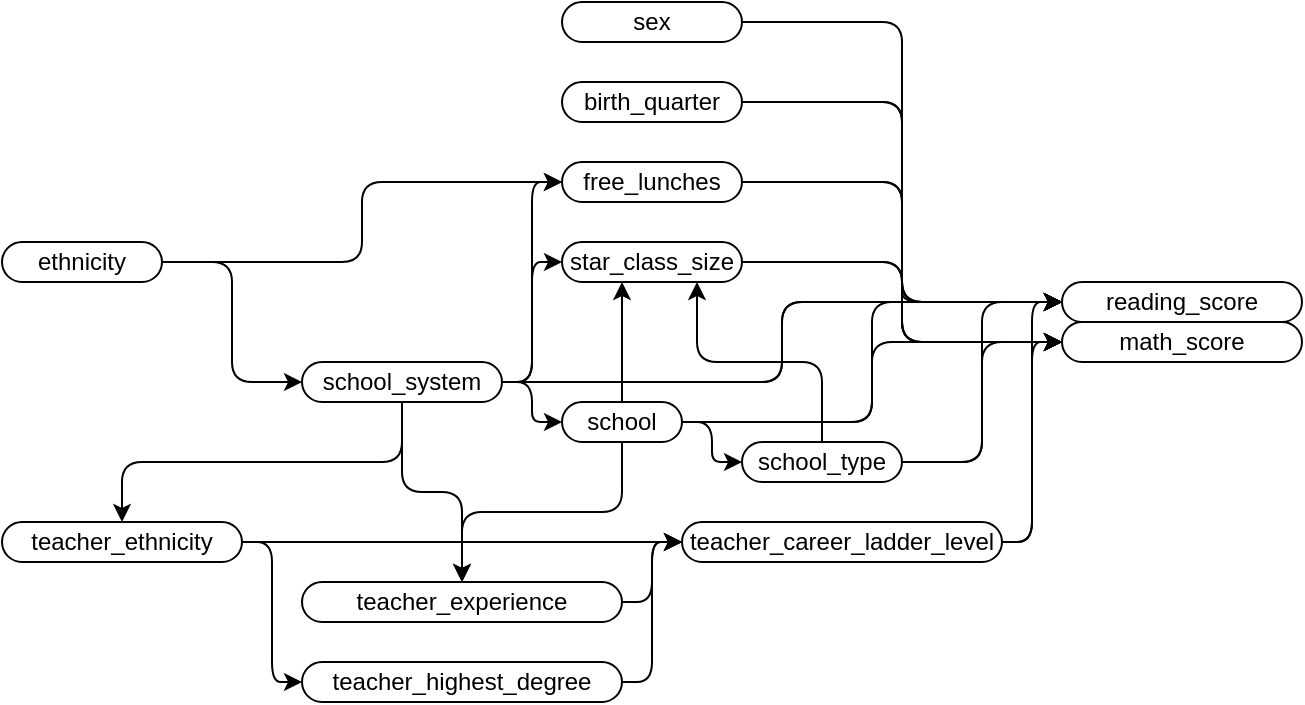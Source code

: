 <mxfile version="23.0.2" type="device">
  <diagram name="Page-1" id="XAbGzC7_as5IXfHcZAyQ">
    <mxGraphModel dx="989" dy="626" grid="1" gridSize="10" guides="1" tooltips="1" connect="1" arrows="1" fold="1" page="1" pageScale="1" pageWidth="850" pageHeight="1100" background="none" math="0" shadow="0">
      <root>
        <mxCell id="0" />
        <mxCell id="1" parent="0" />
        <mxCell id="8Z5BDFkZx1NEjRs9hzVs-10" style="edgeStyle=elbowEdgeStyle;shape=connector;rounded=1;orthogonalLoop=1;jettySize=auto;html=1;labelBackgroundColor=default;strokeColor=default;align=center;verticalAlign=middle;fontFamily=Helvetica;fontSize=11;fontColor=default;endArrow=classic;" edge="1" parent="1" source="-rzew7l4kw_9RP8lfYAQ-1" target="-rzew7l4kw_9RP8lfYAQ-5">
          <mxGeometry relative="1" as="geometry" />
        </mxCell>
        <mxCell id="-rzew7l4kw_9RP8lfYAQ-1" value="sex" style="rounded=1;whiteSpace=wrap;html=1;arcSize=50;" parent="1" vertex="1">
          <mxGeometry x="320" y="40" width="90" height="20" as="geometry" />
        </mxCell>
        <mxCell id="-rzew7l4kw_9RP8lfYAQ-23" style="edgeStyle=elbowEdgeStyle;shape=connector;curved=0;rounded=1;orthogonalLoop=1;jettySize=auto;html=1;labelBackgroundColor=default;strokeColor=default;align=center;verticalAlign=middle;fontFamily=Helvetica;fontSize=11;fontColor=default;endArrow=classic;" parent="1" source="-rzew7l4kw_9RP8lfYAQ-2" target="-rzew7l4kw_9RP8lfYAQ-15" edge="1">
          <mxGeometry relative="1" as="geometry" />
        </mxCell>
        <mxCell id="-rzew7l4kw_9RP8lfYAQ-33" style="edgeStyle=elbowEdgeStyle;shape=connector;curved=0;rounded=1;orthogonalLoop=1;jettySize=auto;html=1;labelBackgroundColor=default;strokeColor=default;align=center;verticalAlign=middle;fontFamily=Helvetica;fontSize=11;fontColor=default;endArrow=classic;" parent="1" source="-rzew7l4kw_9RP8lfYAQ-2" target="-rzew7l4kw_9RP8lfYAQ-9" edge="1">
          <mxGeometry relative="1" as="geometry" />
        </mxCell>
        <mxCell id="-rzew7l4kw_9RP8lfYAQ-2" value="ethnicity" style="rounded=1;whiteSpace=wrap;html=1;arcSize=50;" parent="1" vertex="1">
          <mxGeometry x="40" y="160" width="80" height="20" as="geometry" />
        </mxCell>
        <mxCell id="-rzew7l4kw_9RP8lfYAQ-40" style="edgeStyle=elbowEdgeStyle;shape=connector;curved=0;rounded=1;orthogonalLoop=1;jettySize=auto;html=1;labelBackgroundColor=default;strokeColor=default;align=center;verticalAlign=middle;fontFamily=Helvetica;fontSize=11;fontColor=default;endArrow=classic;" parent="1" source="-rzew7l4kw_9RP8lfYAQ-3" target="-rzew7l4kw_9RP8lfYAQ-5" edge="1">
          <mxGeometry relative="1" as="geometry" />
        </mxCell>
        <mxCell id="-rzew7l4kw_9RP8lfYAQ-41" style="edgeStyle=elbowEdgeStyle;shape=connector;curved=0;rounded=1;orthogonalLoop=1;jettySize=auto;html=1;labelBackgroundColor=default;strokeColor=default;align=center;verticalAlign=middle;fontFamily=Helvetica;fontSize=11;fontColor=default;endArrow=classic;" parent="1" source="-rzew7l4kw_9RP8lfYAQ-3" target="-rzew7l4kw_9RP8lfYAQ-6" edge="1">
          <mxGeometry relative="1" as="geometry" />
        </mxCell>
        <mxCell id="-rzew7l4kw_9RP8lfYAQ-3" value="birth_quarter" style="rounded=1;whiteSpace=wrap;html=1;arcSize=50;" parent="1" vertex="1">
          <mxGeometry x="320" y="80" width="90" height="20" as="geometry" />
        </mxCell>
        <mxCell id="-rzew7l4kw_9RP8lfYAQ-38" style="edgeStyle=elbowEdgeStyle;shape=connector;curved=0;rounded=1;orthogonalLoop=1;jettySize=auto;html=1;labelBackgroundColor=default;strokeColor=default;align=center;verticalAlign=middle;fontFamily=Helvetica;fontSize=11;fontColor=default;endArrow=classic;" parent="1" source="-rzew7l4kw_9RP8lfYAQ-4" target="-rzew7l4kw_9RP8lfYAQ-5" edge="1">
          <mxGeometry relative="1" as="geometry" />
        </mxCell>
        <mxCell id="-rzew7l4kw_9RP8lfYAQ-39" style="edgeStyle=elbowEdgeStyle;shape=connector;curved=0;rounded=1;orthogonalLoop=1;jettySize=auto;html=1;labelBackgroundColor=default;strokeColor=default;align=center;verticalAlign=middle;fontFamily=Helvetica;fontSize=11;fontColor=default;endArrow=classic;" parent="1" source="-rzew7l4kw_9RP8lfYAQ-4" target="-rzew7l4kw_9RP8lfYAQ-6" edge="1">
          <mxGeometry relative="1" as="geometry" />
        </mxCell>
        <mxCell id="-rzew7l4kw_9RP8lfYAQ-4" value="star_class_size" style="rounded=1;whiteSpace=wrap;html=1;arcSize=50;" parent="1" vertex="1">
          <mxGeometry x="320" y="160" width="90" height="20" as="geometry" />
        </mxCell>
        <mxCell id="-rzew7l4kw_9RP8lfYAQ-5" value="reading_score" style="rounded=1;whiteSpace=wrap;html=1;arcSize=50;" parent="1" vertex="1">
          <mxGeometry x="570" y="180" width="120" height="20" as="geometry" />
        </mxCell>
        <mxCell id="-rzew7l4kw_9RP8lfYAQ-6" value="math_score" style="rounded=1;whiteSpace=wrap;html=1;arcSize=50;" parent="1" vertex="1">
          <mxGeometry x="570" y="200" width="120" height="20" as="geometry" />
        </mxCell>
        <mxCell id="-rzew7l4kw_9RP8lfYAQ-36" style="edgeStyle=elbowEdgeStyle;shape=connector;curved=0;rounded=1;orthogonalLoop=1;jettySize=auto;html=1;labelBackgroundColor=default;strokeColor=default;align=center;verticalAlign=middle;fontFamily=Helvetica;fontSize=11;fontColor=default;endArrow=classic;" parent="1" source="-rzew7l4kw_9RP8lfYAQ-9" target="-rzew7l4kw_9RP8lfYAQ-5" edge="1">
          <mxGeometry relative="1" as="geometry" />
        </mxCell>
        <mxCell id="-rzew7l4kw_9RP8lfYAQ-37" style="edgeStyle=elbowEdgeStyle;shape=connector;curved=0;rounded=1;orthogonalLoop=1;jettySize=auto;html=1;labelBackgroundColor=default;strokeColor=default;align=center;verticalAlign=middle;fontFamily=Helvetica;fontSize=11;fontColor=default;endArrow=classic;" parent="1" source="-rzew7l4kw_9RP8lfYAQ-9" target="-rzew7l4kw_9RP8lfYAQ-6" edge="1">
          <mxGeometry relative="1" as="geometry" />
        </mxCell>
        <mxCell id="-rzew7l4kw_9RP8lfYAQ-9" value="free_lunches" style="rounded=1;whiteSpace=wrap;html=1;arcSize=50;" parent="1" vertex="1">
          <mxGeometry x="320" y="120" width="90" height="20" as="geometry" />
        </mxCell>
        <mxCell id="-rzew7l4kw_9RP8lfYAQ-24" style="edgeStyle=elbowEdgeStyle;shape=connector;curved=0;rounded=1;orthogonalLoop=1;jettySize=auto;html=1;labelBackgroundColor=default;strokeColor=default;align=center;verticalAlign=middle;fontFamily=Helvetica;fontSize=11;fontColor=default;endArrow=classic;" parent="1" source="-rzew7l4kw_9RP8lfYAQ-10" target="-rzew7l4kw_9RP8lfYAQ-6" edge="1">
          <mxGeometry relative="1" as="geometry" />
        </mxCell>
        <mxCell id="-rzew7l4kw_9RP8lfYAQ-25" style="edgeStyle=elbowEdgeStyle;shape=connector;curved=0;rounded=1;orthogonalLoop=1;jettySize=auto;html=1;labelBackgroundColor=default;strokeColor=default;align=center;verticalAlign=middle;fontFamily=Helvetica;fontSize=11;fontColor=default;endArrow=classic;" parent="1" source="-rzew7l4kw_9RP8lfYAQ-10" target="-rzew7l4kw_9RP8lfYAQ-5" edge="1">
          <mxGeometry relative="1" as="geometry" />
        </mxCell>
        <mxCell id="8Z5BDFkZx1NEjRs9hzVs-4" style="edgeStyle=elbowEdgeStyle;shape=connector;curved=0;rounded=1;orthogonalLoop=1;jettySize=auto;html=1;entryX=0.75;entryY=1;entryDx=0;entryDy=0;labelBackgroundColor=default;strokeColor=default;align=center;verticalAlign=middle;fontFamily=Helvetica;fontSize=11;fontColor=default;endArrow=classic;" edge="1" parent="1" source="-rzew7l4kw_9RP8lfYAQ-10" target="-rzew7l4kw_9RP8lfYAQ-4">
          <mxGeometry relative="1" as="geometry" />
        </mxCell>
        <mxCell id="-rzew7l4kw_9RP8lfYAQ-10" value="school_type" style="rounded=1;whiteSpace=wrap;html=1;arcSize=50;" parent="1" vertex="1">
          <mxGeometry x="410" y="260" width="80" height="20" as="geometry" />
        </mxCell>
        <mxCell id="-rzew7l4kw_9RP8lfYAQ-11" value="teacher_highest_degree" style="rounded=1;whiteSpace=wrap;html=1;arcSize=50;" parent="1" vertex="1">
          <mxGeometry x="190" y="370" width="160" height="20" as="geometry" />
        </mxCell>
        <mxCell id="-rzew7l4kw_9RP8lfYAQ-20" style="edgeStyle=elbowEdgeStyle;shape=connector;rounded=1;orthogonalLoop=1;jettySize=auto;html=1;labelBackgroundColor=default;strokeColor=default;align=center;verticalAlign=middle;fontFamily=Helvetica;fontSize=11;fontColor=default;endArrow=classic;curved=0;" parent="1" source="-rzew7l4kw_9RP8lfYAQ-12" target="-rzew7l4kw_9RP8lfYAQ-13" edge="1">
          <mxGeometry relative="1" as="geometry" />
        </mxCell>
        <mxCell id="-rzew7l4kw_9RP8lfYAQ-12" value="teacher_experience" style="rounded=1;whiteSpace=wrap;html=1;arcSize=50;" parent="1" vertex="1">
          <mxGeometry x="190" y="330" width="160" height="20" as="geometry" />
        </mxCell>
        <mxCell id="-rzew7l4kw_9RP8lfYAQ-34" style="edgeStyle=elbowEdgeStyle;shape=connector;curved=0;rounded=1;orthogonalLoop=1;jettySize=auto;html=1;labelBackgroundColor=default;strokeColor=default;align=center;verticalAlign=middle;fontFamily=Helvetica;fontSize=11;fontColor=default;endArrow=classic;" parent="1" source="-rzew7l4kw_9RP8lfYAQ-13" target="-rzew7l4kw_9RP8lfYAQ-6" edge="1">
          <mxGeometry relative="1" as="geometry" />
        </mxCell>
        <mxCell id="-rzew7l4kw_9RP8lfYAQ-35" style="edgeStyle=elbowEdgeStyle;shape=connector;curved=0;rounded=1;orthogonalLoop=1;jettySize=auto;html=1;labelBackgroundColor=default;strokeColor=default;align=center;verticalAlign=middle;fontFamily=Helvetica;fontSize=11;fontColor=default;endArrow=classic;" parent="1" source="-rzew7l4kw_9RP8lfYAQ-13" target="-rzew7l4kw_9RP8lfYAQ-5" edge="1">
          <mxGeometry relative="1" as="geometry" />
        </mxCell>
        <mxCell id="-rzew7l4kw_9RP8lfYAQ-13" value="teacher_career_ladder_level" style="rounded=1;whiteSpace=wrap;html=1;arcSize=50;" parent="1" vertex="1">
          <mxGeometry x="380" y="300" width="160" height="20" as="geometry" />
        </mxCell>
        <mxCell id="-rzew7l4kw_9RP8lfYAQ-18" style="edgeStyle=elbowEdgeStyle;shape=connector;rounded=1;orthogonalLoop=1;jettySize=auto;html=1;labelBackgroundColor=default;strokeColor=default;align=center;verticalAlign=middle;fontFamily=Helvetica;fontSize=11;fontColor=default;endArrow=classic;curved=0;" parent="1" source="-rzew7l4kw_9RP8lfYAQ-14" target="-rzew7l4kw_9RP8lfYAQ-11" edge="1">
          <mxGeometry relative="1" as="geometry" />
        </mxCell>
        <mxCell id="-rzew7l4kw_9RP8lfYAQ-19" style="edgeStyle=elbowEdgeStyle;shape=connector;rounded=1;orthogonalLoop=1;jettySize=auto;html=1;labelBackgroundColor=default;strokeColor=default;align=center;verticalAlign=middle;fontFamily=Helvetica;fontSize=11;fontColor=default;endArrow=classic;curved=0;" parent="1" source="-rzew7l4kw_9RP8lfYAQ-14" target="-rzew7l4kw_9RP8lfYAQ-13" edge="1">
          <mxGeometry relative="1" as="geometry" />
        </mxCell>
        <mxCell id="-rzew7l4kw_9RP8lfYAQ-14" value="teacher_ethnicity" style="rounded=1;whiteSpace=wrap;html=1;arcSize=50;" parent="1" vertex="1">
          <mxGeometry x="40" y="300" width="120" height="20" as="geometry" />
        </mxCell>
        <mxCell id="-rzew7l4kw_9RP8lfYAQ-22" style="edgeStyle=elbowEdgeStyle;shape=connector;curved=0;rounded=1;orthogonalLoop=1;jettySize=auto;html=1;labelBackgroundColor=default;strokeColor=default;align=center;verticalAlign=middle;fontFamily=Helvetica;fontSize=11;fontColor=default;endArrow=classic;" parent="1" source="-rzew7l4kw_9RP8lfYAQ-15" target="-rzew7l4kw_9RP8lfYAQ-16" edge="1">
          <mxGeometry relative="1" as="geometry" />
        </mxCell>
        <mxCell id="-rzew7l4kw_9RP8lfYAQ-28" style="edgeStyle=elbowEdgeStyle;shape=connector;curved=0;rounded=1;orthogonalLoop=1;jettySize=auto;html=1;labelBackgroundColor=default;strokeColor=default;align=center;verticalAlign=middle;fontFamily=Helvetica;fontSize=11;fontColor=default;endArrow=classic;" parent="1" source="-rzew7l4kw_9RP8lfYAQ-15" target="-rzew7l4kw_9RP8lfYAQ-5" edge="1">
          <mxGeometry relative="1" as="geometry" />
        </mxCell>
        <mxCell id="-rzew7l4kw_9RP8lfYAQ-29" style="edgeStyle=elbowEdgeStyle;shape=connector;curved=0;rounded=1;orthogonalLoop=1;jettySize=auto;html=1;labelBackgroundColor=default;strokeColor=default;align=center;verticalAlign=middle;fontFamily=Helvetica;fontSize=11;fontColor=default;endArrow=classic;" parent="1" source="-rzew7l4kw_9RP8lfYAQ-15" target="-rzew7l4kw_9RP8lfYAQ-5" edge="1">
          <mxGeometry relative="1" as="geometry" />
        </mxCell>
        <mxCell id="-rzew7l4kw_9RP8lfYAQ-30" style="edgeStyle=elbowEdgeStyle;shape=connector;curved=0;rounded=1;orthogonalLoop=1;jettySize=auto;html=1;labelBackgroundColor=default;strokeColor=default;align=center;verticalAlign=middle;fontFamily=Helvetica;fontSize=11;fontColor=default;endArrow=classic;" parent="1" source="-rzew7l4kw_9RP8lfYAQ-15" target="-rzew7l4kw_9RP8lfYAQ-9" edge="1">
          <mxGeometry relative="1" as="geometry" />
        </mxCell>
        <mxCell id="8Z5BDFkZx1NEjRs9hzVs-2" style="edgeStyle=elbowEdgeStyle;shape=connector;curved=0;rounded=1;orthogonalLoop=1;jettySize=auto;html=1;labelBackgroundColor=default;strokeColor=default;align=center;verticalAlign=middle;fontFamily=Helvetica;fontSize=11;fontColor=default;endArrow=classic;" edge="1" parent="1" source="-rzew7l4kw_9RP8lfYAQ-15" target="-rzew7l4kw_9RP8lfYAQ-4">
          <mxGeometry relative="1" as="geometry" />
        </mxCell>
        <mxCell id="8Z5BDFkZx1NEjRs9hzVs-6" style="edgeStyle=elbowEdgeStyle;shape=connector;rounded=1;orthogonalLoop=1;jettySize=auto;html=1;labelBackgroundColor=default;strokeColor=default;align=center;verticalAlign=middle;fontFamily=Helvetica;fontSize=11;fontColor=default;endArrow=classic;elbow=vertical;" edge="1" parent="1" source="-rzew7l4kw_9RP8lfYAQ-15" target="-rzew7l4kw_9RP8lfYAQ-14">
          <mxGeometry relative="1" as="geometry" />
        </mxCell>
        <mxCell id="8Z5BDFkZx1NEjRs9hzVs-9" style="edgeStyle=elbowEdgeStyle;shape=connector;rounded=1;orthogonalLoop=1;jettySize=auto;elbow=vertical;html=1;labelBackgroundColor=default;strokeColor=default;align=center;verticalAlign=middle;fontFamily=Helvetica;fontSize=11;fontColor=default;endArrow=classic;" edge="1" parent="1" source="-rzew7l4kw_9RP8lfYAQ-15" target="-rzew7l4kw_9RP8lfYAQ-12">
          <mxGeometry relative="1" as="geometry" />
        </mxCell>
        <mxCell id="-rzew7l4kw_9RP8lfYAQ-15" value="school_system" style="rounded=1;whiteSpace=wrap;html=1;arcSize=50;" parent="1" vertex="1">
          <mxGeometry x="190" y="220" width="100" height="20" as="geometry" />
        </mxCell>
        <mxCell id="-rzew7l4kw_9RP8lfYAQ-21" style="edgeStyle=elbowEdgeStyle;shape=connector;curved=0;rounded=1;orthogonalLoop=1;jettySize=auto;html=1;labelBackgroundColor=default;strokeColor=default;align=center;verticalAlign=middle;fontFamily=Helvetica;fontSize=11;fontColor=default;endArrow=classic;" parent="1" source="-rzew7l4kw_9RP8lfYAQ-16" target="-rzew7l4kw_9RP8lfYAQ-10" edge="1">
          <mxGeometry relative="1" as="geometry" />
        </mxCell>
        <mxCell id="-rzew7l4kw_9RP8lfYAQ-26" style="edgeStyle=elbowEdgeStyle;shape=connector;curved=0;rounded=1;orthogonalLoop=1;jettySize=auto;html=1;labelBackgroundColor=default;strokeColor=default;align=center;verticalAlign=middle;fontFamily=Helvetica;fontSize=11;fontColor=default;endArrow=classic;" parent="1" source="-rzew7l4kw_9RP8lfYAQ-16" target="-rzew7l4kw_9RP8lfYAQ-6" edge="1">
          <mxGeometry relative="1" as="geometry" />
        </mxCell>
        <mxCell id="-rzew7l4kw_9RP8lfYAQ-27" style="edgeStyle=elbowEdgeStyle;shape=connector;curved=0;rounded=1;orthogonalLoop=1;jettySize=auto;html=1;labelBackgroundColor=default;strokeColor=default;align=center;verticalAlign=middle;fontFamily=Helvetica;fontSize=11;fontColor=default;endArrow=classic;" parent="1" source="-rzew7l4kw_9RP8lfYAQ-16" target="-rzew7l4kw_9RP8lfYAQ-5" edge="1">
          <mxGeometry relative="1" as="geometry" />
        </mxCell>
        <mxCell id="8Z5BDFkZx1NEjRs9hzVs-3" style="edgeStyle=elbowEdgeStyle;shape=connector;curved=0;rounded=1;orthogonalLoop=1;jettySize=auto;html=1;labelBackgroundColor=default;strokeColor=default;align=center;verticalAlign=middle;fontFamily=Helvetica;fontSize=11;fontColor=default;endArrow=classic;" edge="1" parent="1" source="-rzew7l4kw_9RP8lfYAQ-16" target="-rzew7l4kw_9RP8lfYAQ-4">
          <mxGeometry relative="1" as="geometry" />
        </mxCell>
        <mxCell id="8Z5BDFkZx1NEjRs9hzVs-8" style="edgeStyle=elbowEdgeStyle;shape=connector;rounded=1;orthogonalLoop=1;jettySize=auto;elbow=vertical;html=1;labelBackgroundColor=default;strokeColor=default;align=center;verticalAlign=middle;fontFamily=Helvetica;fontSize=11;fontColor=default;endArrow=classic;" edge="1" parent="1" source="-rzew7l4kw_9RP8lfYAQ-16" target="-rzew7l4kw_9RP8lfYAQ-12">
          <mxGeometry relative="1" as="geometry" />
        </mxCell>
        <mxCell id="-rzew7l4kw_9RP8lfYAQ-16" value="school" style="rounded=1;whiteSpace=wrap;html=1;arcSize=50;" parent="1" vertex="1">
          <mxGeometry x="320" y="240" width="60" height="20" as="geometry" />
        </mxCell>
        <mxCell id="-rzew7l4kw_9RP8lfYAQ-17" style="edgeStyle=elbowEdgeStyle;rounded=1;orthogonalLoop=1;jettySize=auto;html=1;curved=0;" parent="1" source="-rzew7l4kw_9RP8lfYAQ-11" target="-rzew7l4kw_9RP8lfYAQ-13" edge="1">
          <mxGeometry relative="1" as="geometry" />
        </mxCell>
      </root>
    </mxGraphModel>
  </diagram>
</mxfile>
